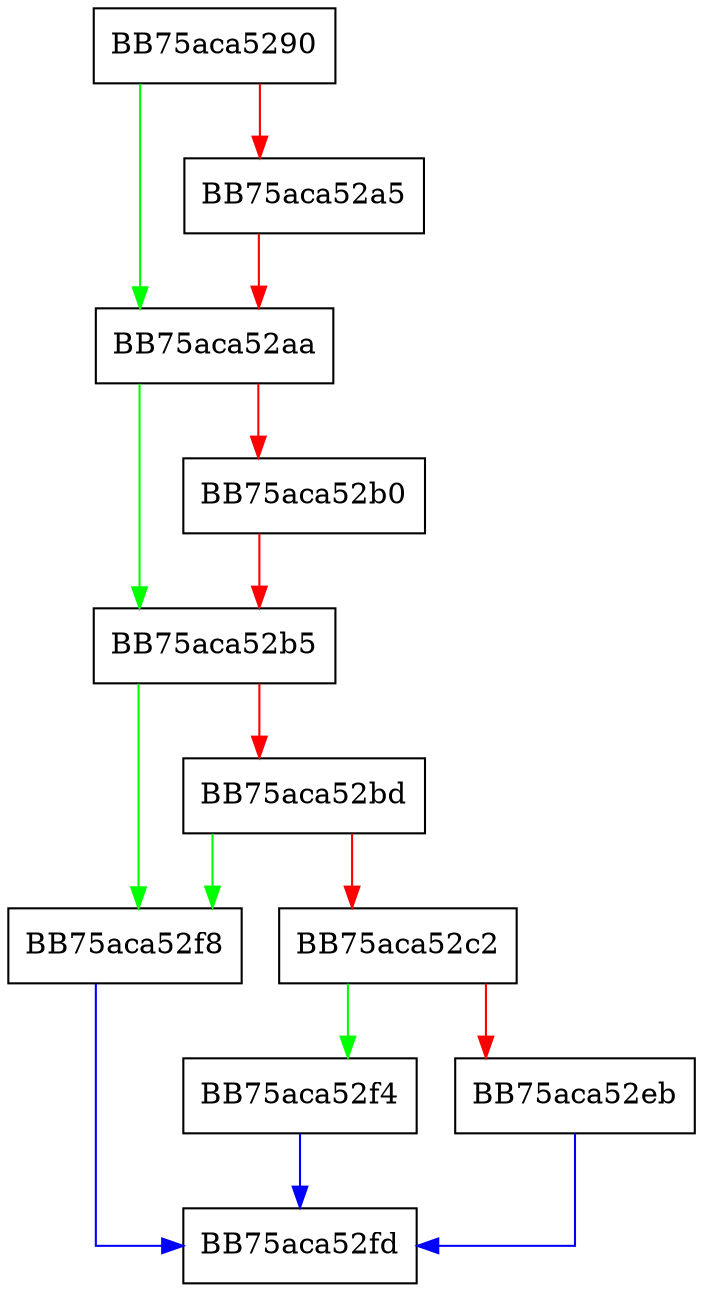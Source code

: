 digraph Spynet {
  node [shape="box"];
  graph [splines=ortho];
  BB75aca5290 -> BB75aca52aa [color="green"];
  BB75aca5290 -> BB75aca52a5 [color="red"];
  BB75aca52a5 -> BB75aca52aa [color="red"];
  BB75aca52aa -> BB75aca52b5 [color="green"];
  BB75aca52aa -> BB75aca52b0 [color="red"];
  BB75aca52b0 -> BB75aca52b5 [color="red"];
  BB75aca52b5 -> BB75aca52f8 [color="green"];
  BB75aca52b5 -> BB75aca52bd [color="red"];
  BB75aca52bd -> BB75aca52f8 [color="green"];
  BB75aca52bd -> BB75aca52c2 [color="red"];
  BB75aca52c2 -> BB75aca52f4 [color="green"];
  BB75aca52c2 -> BB75aca52eb [color="red"];
  BB75aca52eb -> BB75aca52fd [color="blue"];
  BB75aca52f4 -> BB75aca52fd [color="blue"];
  BB75aca52f8 -> BB75aca52fd [color="blue"];
}